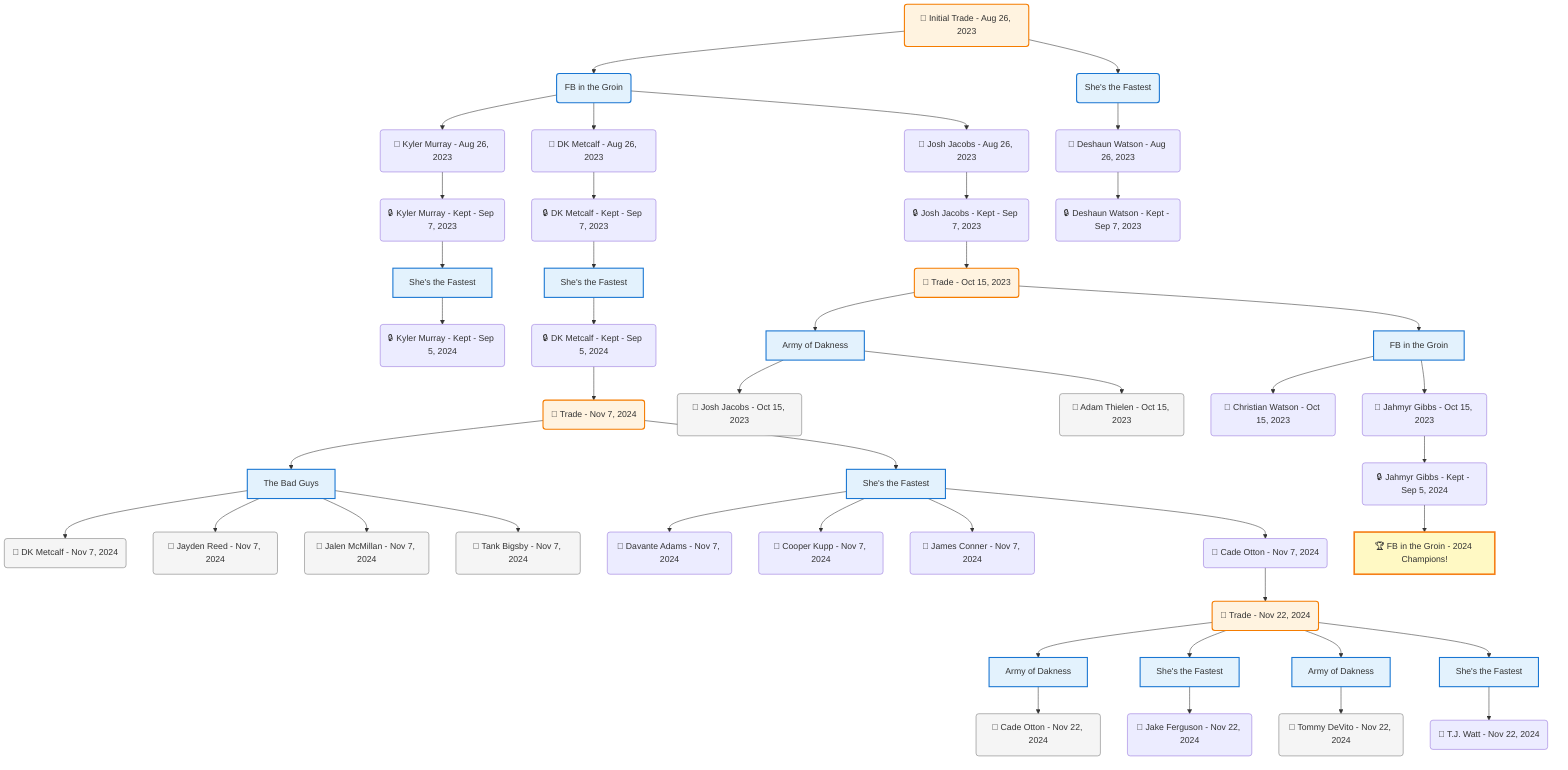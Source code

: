 flowchart TD

    TRADE_MAIN("🔄 Initial Trade - Aug 26, 2023")
    TEAM_1("FB in the Groin")
    TEAM_2("She's the Fastest")
    NODE_6e064389-09b8-458e-b46b-337eb7318f14("🔄 Kyler Murray - Aug 26, 2023")
    NODE_13a8e0bc-c6a6-44a8-a7b4-6f81b4878d51("🔒 Kyler Murray - Kept - Sep 7, 2023")
    TEAM_4449259f-64af-44fd-9235-1facc0926234_3["She's the Fastest"]
    NODE_ee9cf354-46a6-4bc2-aa24-ca6eea28e074("🔒 Kyler Murray - Kept - Sep 5, 2024")
    NODE_5fe28168-367e-40ca-a437-33b34cb5a0fb("🔄 Deshaun Watson - Aug 26, 2023")
    NODE_6ab3b14e-3257-4dc5-afa8-9e794b051e4a("🔒 Deshaun Watson - Kept - Sep 7, 2023")
    NODE_ee435169-0602-428f-a779-b37ff53dc088("🔄 DK Metcalf - Aug 26, 2023")
    NODE_5cd35c6d-c0ef-42be-988b-691dc6257305("🔒 DK Metcalf - Kept - Sep 7, 2023")
    TEAM_4449259f-64af-44fd-9235-1facc0926234_4["She's the Fastest"]
    NODE_2d9fad25-9484-41d5-8a78-4635a7f34bc1("🔒 DK Metcalf - Kept - Sep 5, 2024")
    TRADE_f0b59f44-b3c9-4da4-a932-35e737b726f8_5("🔄 Trade - Nov 7, 2024")
    TEAM_b2220d1a-ff75-4622-9757-09978901110f_6["The Bad Guys"]
    NODE_7486b713-436b-4ebb-977f-a5eee3be411f("🔄 DK Metcalf - Nov 7, 2024")
    NODE_3b42a806-e1a5-4804-9033-748803fe5c38("🔄 Jayden Reed - Nov 7, 2024")
    NODE_32b27ada-9ca3-4df8-aa54-cdedae0327d7("🔄 Jalen McMillan - Nov 7, 2024")
    NODE_639ff1b9-3f43-48f5-b518-e62da10b0078("🔄 Tank Bigsby - Nov 7, 2024")
    TEAM_4449259f-64af-44fd-9235-1facc0926234_7["She's the Fastest"]
    NODE_01a06424-c7b2-40d0-a9a6-0bf4476c878d("🔄 Davante Adams - Nov 7, 2024")
    NODE_61b63a42-68ef-4dd1-b255-24d63f7d3db2("🔄 Cooper Kupp - Nov 7, 2024")
    NODE_667ad38f-c2bd-4f79-8981-c251035800f2("🔄 James Conner - Nov 7, 2024")
    NODE_e9079c1a-2a24-4736-b966-f1f288f3723f("🔄 Cade Otton - Nov 7, 2024")
    TRADE_c5f7ffe4-03f4-4934-a180-962c6df2332d_8("🔄 Trade - Nov 22, 2024")
    TEAM_40f7599b-e68f-4bf4-9553-bf7e10924635_9["Army of Dakness"]
    NODE_9cb7f2ea-2dbb-4c0d-8722-31b51e3a2885("🔄 Cade Otton - Nov 22, 2024")
    TEAM_4449259f-64af-44fd-9235-1facc0926234_10["She's the Fastest"]
    NODE_586497a1-618d-4b4e-bde1-24c5150caf78("🔄 Jake Ferguson - Nov 22, 2024")
    TEAM_40f7599b-e68f-4bf4-9553-bf7e10924635_11["Army of Dakness"]
    NODE_bff925fd-413c-4e1b-bd5f-9d54cb007e7c("🔄 Tommy DeVito - Nov 22, 2024")
    TEAM_4449259f-64af-44fd-9235-1facc0926234_12["She's the Fastest"]
    NODE_282e4726-e801-47e6-9874-df90f99fe84c("🔄 T.J. Watt - Nov 22, 2024")
    NODE_1ae3fee8-1da4-42d7-aa35-de49ef042a40("🔄 Josh Jacobs - Aug 26, 2023")
    NODE_c0c599be-6bc8-488c-b2f8-54f8f87b3166("🔒 Josh Jacobs - Kept - Sep 7, 2023")
    TRADE_7ebfd2d8-b68f-4cd2-983c-4eb32d3c591e_13("🔄 Trade - Oct 15, 2023")
    TEAM_40f7599b-e68f-4bf4-9553-bf7e10924635_14["Army of Dakness"]
    NODE_ddfc4e31-e4aa-4050-b1ab-8eea224877ef("🔄 Josh Jacobs - Oct 15, 2023")
    NODE_ec10909e-c348-4aa2-a6d0-184cbd992fb1("🔄 Adam Thielen - Oct 15, 2023")
    TEAM_f483ecf1-cd17-4991-854b-e52dfc957b45_15["FB in the Groin"]
    NODE_c97d5ea7-3f41-4d0c-9ef5-f03daa0b31d3("🔄 Christian Watson - Oct 15, 2023")
    NODE_d00bc519-c621-45b4-a6d5-fc400992378f("🔄 Jahmyr Gibbs - Oct 15, 2023")
    NODE_1ca29f3e-255d-4d72-a377-25823a0c7414("🔒 Jahmyr Gibbs - Kept - Sep 5, 2024")
    CHAMP_f483ecf1-cd17-4991-854b-e52dfc957b45_2024["🏆 FB in the Groin - 2024 Champions!"]

    TRADE_MAIN --> TEAM_1
    TRADE_MAIN --> TEAM_2
    TEAM_1 --> NODE_6e064389-09b8-458e-b46b-337eb7318f14
    NODE_6e064389-09b8-458e-b46b-337eb7318f14 --> NODE_13a8e0bc-c6a6-44a8-a7b4-6f81b4878d51
    NODE_13a8e0bc-c6a6-44a8-a7b4-6f81b4878d51 --> TEAM_4449259f-64af-44fd-9235-1facc0926234_3
    TEAM_4449259f-64af-44fd-9235-1facc0926234_3 --> NODE_ee9cf354-46a6-4bc2-aa24-ca6eea28e074
    TEAM_2 --> NODE_5fe28168-367e-40ca-a437-33b34cb5a0fb
    NODE_5fe28168-367e-40ca-a437-33b34cb5a0fb --> NODE_6ab3b14e-3257-4dc5-afa8-9e794b051e4a
    TEAM_1 --> NODE_ee435169-0602-428f-a779-b37ff53dc088
    NODE_ee435169-0602-428f-a779-b37ff53dc088 --> NODE_5cd35c6d-c0ef-42be-988b-691dc6257305
    NODE_5cd35c6d-c0ef-42be-988b-691dc6257305 --> TEAM_4449259f-64af-44fd-9235-1facc0926234_4
    TEAM_4449259f-64af-44fd-9235-1facc0926234_4 --> NODE_2d9fad25-9484-41d5-8a78-4635a7f34bc1
    NODE_2d9fad25-9484-41d5-8a78-4635a7f34bc1 --> TRADE_f0b59f44-b3c9-4da4-a932-35e737b726f8_5
    TRADE_f0b59f44-b3c9-4da4-a932-35e737b726f8_5 --> TEAM_b2220d1a-ff75-4622-9757-09978901110f_6
    TEAM_b2220d1a-ff75-4622-9757-09978901110f_6 --> NODE_7486b713-436b-4ebb-977f-a5eee3be411f
    TEAM_b2220d1a-ff75-4622-9757-09978901110f_6 --> NODE_3b42a806-e1a5-4804-9033-748803fe5c38
    TEAM_b2220d1a-ff75-4622-9757-09978901110f_6 --> NODE_32b27ada-9ca3-4df8-aa54-cdedae0327d7
    TEAM_b2220d1a-ff75-4622-9757-09978901110f_6 --> NODE_639ff1b9-3f43-48f5-b518-e62da10b0078
    TRADE_f0b59f44-b3c9-4da4-a932-35e737b726f8_5 --> TEAM_4449259f-64af-44fd-9235-1facc0926234_7
    TEAM_4449259f-64af-44fd-9235-1facc0926234_7 --> NODE_01a06424-c7b2-40d0-a9a6-0bf4476c878d
    TEAM_4449259f-64af-44fd-9235-1facc0926234_7 --> NODE_61b63a42-68ef-4dd1-b255-24d63f7d3db2
    TEAM_4449259f-64af-44fd-9235-1facc0926234_7 --> NODE_667ad38f-c2bd-4f79-8981-c251035800f2
    TEAM_4449259f-64af-44fd-9235-1facc0926234_7 --> NODE_e9079c1a-2a24-4736-b966-f1f288f3723f
    NODE_e9079c1a-2a24-4736-b966-f1f288f3723f --> TRADE_c5f7ffe4-03f4-4934-a180-962c6df2332d_8
    TRADE_c5f7ffe4-03f4-4934-a180-962c6df2332d_8 --> TEAM_40f7599b-e68f-4bf4-9553-bf7e10924635_9
    TEAM_40f7599b-e68f-4bf4-9553-bf7e10924635_9 --> NODE_9cb7f2ea-2dbb-4c0d-8722-31b51e3a2885
    TRADE_c5f7ffe4-03f4-4934-a180-962c6df2332d_8 --> TEAM_4449259f-64af-44fd-9235-1facc0926234_10
    TEAM_4449259f-64af-44fd-9235-1facc0926234_10 --> NODE_586497a1-618d-4b4e-bde1-24c5150caf78
    TRADE_c5f7ffe4-03f4-4934-a180-962c6df2332d_8 --> TEAM_40f7599b-e68f-4bf4-9553-bf7e10924635_11
    TEAM_40f7599b-e68f-4bf4-9553-bf7e10924635_11 --> NODE_bff925fd-413c-4e1b-bd5f-9d54cb007e7c
    TRADE_c5f7ffe4-03f4-4934-a180-962c6df2332d_8 --> TEAM_4449259f-64af-44fd-9235-1facc0926234_12
    TEAM_4449259f-64af-44fd-9235-1facc0926234_12 --> NODE_282e4726-e801-47e6-9874-df90f99fe84c
    TEAM_1 --> NODE_1ae3fee8-1da4-42d7-aa35-de49ef042a40
    NODE_1ae3fee8-1da4-42d7-aa35-de49ef042a40 --> NODE_c0c599be-6bc8-488c-b2f8-54f8f87b3166
    NODE_c0c599be-6bc8-488c-b2f8-54f8f87b3166 --> TRADE_7ebfd2d8-b68f-4cd2-983c-4eb32d3c591e_13
    TRADE_7ebfd2d8-b68f-4cd2-983c-4eb32d3c591e_13 --> TEAM_40f7599b-e68f-4bf4-9553-bf7e10924635_14
    TEAM_40f7599b-e68f-4bf4-9553-bf7e10924635_14 --> NODE_ddfc4e31-e4aa-4050-b1ab-8eea224877ef
    TEAM_40f7599b-e68f-4bf4-9553-bf7e10924635_14 --> NODE_ec10909e-c348-4aa2-a6d0-184cbd992fb1
    TRADE_7ebfd2d8-b68f-4cd2-983c-4eb32d3c591e_13 --> TEAM_f483ecf1-cd17-4991-854b-e52dfc957b45_15
    TEAM_f483ecf1-cd17-4991-854b-e52dfc957b45_15 --> NODE_c97d5ea7-3f41-4d0c-9ef5-f03daa0b31d3
    TEAM_f483ecf1-cd17-4991-854b-e52dfc957b45_15 --> NODE_d00bc519-c621-45b4-a6d5-fc400992378f
    NODE_d00bc519-c621-45b4-a6d5-fc400992378f --> NODE_1ca29f3e-255d-4d72-a377-25823a0c7414
    NODE_1ca29f3e-255d-4d72-a377-25823a0c7414 --> CHAMP_f483ecf1-cd17-4991-854b-e52dfc957b45_2024

    %% Node styling
    classDef teamNode fill:#e3f2fd,stroke:#1976d2,stroke-width:2px
    classDef tradeNode fill:#fff3e0,stroke:#f57c00,stroke-width:2px
    classDef playerNode fill:#f3e5f5,stroke:#7b1fa2,stroke-width:1px
    classDef nonRootPlayerNode fill:#f5f5f5,stroke:#757575,stroke-width:1px
    classDef endNode fill:#ffebee,stroke:#c62828,stroke-width:2px
    classDef waiverNode fill:#e8f5e8,stroke:#388e3c,stroke-width:2px
    classDef championshipNode fill:#fff9c4,stroke:#f57f17,stroke-width:3px

    class TEAM_1,TEAM_2,TEAM_4449259f-64af-44fd-9235-1facc0926234_3,TEAM_4449259f-64af-44fd-9235-1facc0926234_4,TEAM_b2220d1a-ff75-4622-9757-09978901110f_6,TEAM_4449259f-64af-44fd-9235-1facc0926234_7,TEAM_40f7599b-e68f-4bf4-9553-bf7e10924635_9,TEAM_4449259f-64af-44fd-9235-1facc0926234_10,TEAM_40f7599b-e68f-4bf4-9553-bf7e10924635_11,TEAM_4449259f-64af-44fd-9235-1facc0926234_12,TEAM_40f7599b-e68f-4bf4-9553-bf7e10924635_14,TEAM_f483ecf1-cd17-4991-854b-e52dfc957b45_15 teamNode
    class CHAMP_f483ecf1-cd17-4991-854b-e52dfc957b45_2024 championshipNode
    class NODE_7486b713-436b-4ebb-977f-a5eee3be411f,NODE_3b42a806-e1a5-4804-9033-748803fe5c38,NODE_32b27ada-9ca3-4df8-aa54-cdedae0327d7,NODE_639ff1b9-3f43-48f5-b518-e62da10b0078,NODE_9cb7f2ea-2dbb-4c0d-8722-31b51e3a2885,NODE_bff925fd-413c-4e1b-bd5f-9d54cb007e7c,NODE_ddfc4e31-e4aa-4050-b1ab-8eea224877ef,NODE_ec10909e-c348-4aa2-a6d0-184cbd992fb1 nonRootPlayerNode
    class TRADE_MAIN,TRADE_f0b59f44-b3c9-4da4-a932-35e737b726f8_5,TRADE_c5f7ffe4-03f4-4934-a180-962c6df2332d_8,TRADE_7ebfd2d8-b68f-4cd2-983c-4eb32d3c591e_13 tradeNode